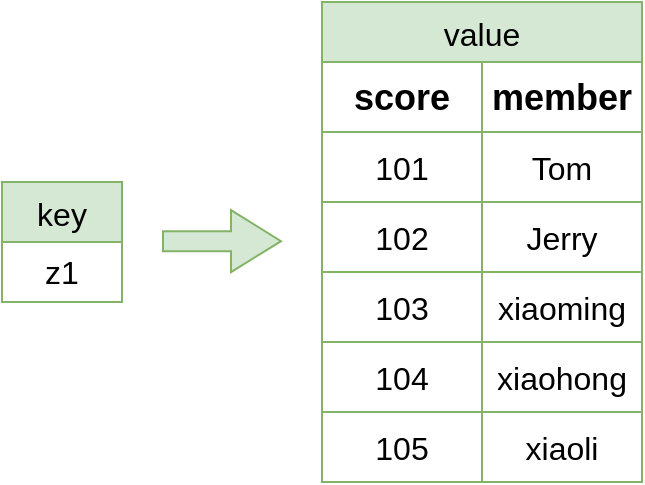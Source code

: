 <mxfile version="21.2.8" type="device">
  <diagram name="第 1 页" id="TCm7lx0ThvfOR70xTfOS">
    <mxGraphModel dx="863" dy="547" grid="1" gridSize="10" guides="1" tooltips="1" connect="1" arrows="1" fold="1" page="0" pageScale="1" pageWidth="3300" pageHeight="4681" math="0" shadow="0">
      <root>
        <mxCell id="0" />
        <mxCell id="1" parent="0" />
        <mxCell id="vqzRrdInAQj-gJYUa8gO-1" value="value" style="shape=table;startSize=30;container=1;collapsible=0;childLayout=tableLayout;strokeColor=#82b366;fontSize=16;fillColor=#d5e8d4;" vertex="1" parent="1">
          <mxGeometry x="200" y="40" width="160" height="240" as="geometry" />
        </mxCell>
        <mxCell id="vqzRrdInAQj-gJYUa8gO-2" value="" style="shape=tableRow;horizontal=0;startSize=0;swimlaneHead=0;swimlaneBody=0;strokeColor=inherit;top=0;left=0;bottom=0;right=0;collapsible=0;dropTarget=0;fillColor=none;points=[[0,0.5],[1,0.5]];portConstraint=eastwest;fontSize=16;" vertex="1" parent="vqzRrdInAQj-gJYUa8gO-1">
          <mxGeometry y="30" width="160" height="35" as="geometry" />
        </mxCell>
        <mxCell id="vqzRrdInAQj-gJYUa8gO-3" value="score" style="shape=partialRectangle;html=1;whiteSpace=wrap;connectable=0;strokeColor=inherit;overflow=hidden;fillColor=none;top=0;left=0;bottom=0;right=0;pointerEvents=1;fontSize=18;fontStyle=1" vertex="1" parent="vqzRrdInAQj-gJYUa8gO-2">
          <mxGeometry width="80" height="35" as="geometry">
            <mxRectangle width="80" height="35" as="alternateBounds" />
          </mxGeometry>
        </mxCell>
        <mxCell id="vqzRrdInAQj-gJYUa8gO-4" value="member" style="shape=partialRectangle;html=1;whiteSpace=wrap;connectable=0;strokeColor=inherit;overflow=hidden;fillColor=none;top=0;left=0;bottom=0;right=0;pointerEvents=1;fontSize=18;fontStyle=1" vertex="1" parent="vqzRrdInAQj-gJYUa8gO-2">
          <mxGeometry x="80" width="80" height="35" as="geometry">
            <mxRectangle width="80" height="35" as="alternateBounds" />
          </mxGeometry>
        </mxCell>
        <mxCell id="vqzRrdInAQj-gJYUa8gO-6" value="" style="shape=tableRow;horizontal=0;startSize=0;swimlaneHead=0;swimlaneBody=0;strokeColor=inherit;top=0;left=0;bottom=0;right=0;collapsible=0;dropTarget=0;fillColor=none;points=[[0,0.5],[1,0.5]];portConstraint=eastwest;fontSize=16;" vertex="1" parent="vqzRrdInAQj-gJYUa8gO-1">
          <mxGeometry y="65" width="160" height="35" as="geometry" />
        </mxCell>
        <mxCell id="vqzRrdInAQj-gJYUa8gO-7" value="101" style="shape=partialRectangle;html=1;whiteSpace=wrap;connectable=0;strokeColor=inherit;overflow=hidden;fillColor=none;top=0;left=0;bottom=0;right=0;pointerEvents=1;fontSize=16;" vertex="1" parent="vqzRrdInAQj-gJYUa8gO-6">
          <mxGeometry width="80" height="35" as="geometry">
            <mxRectangle width="80" height="35" as="alternateBounds" />
          </mxGeometry>
        </mxCell>
        <mxCell id="vqzRrdInAQj-gJYUa8gO-8" value="Tom" style="shape=partialRectangle;html=1;whiteSpace=wrap;connectable=0;strokeColor=inherit;overflow=hidden;fillColor=none;top=0;left=0;bottom=0;right=0;pointerEvents=1;fontSize=16;" vertex="1" parent="vqzRrdInAQj-gJYUa8gO-6">
          <mxGeometry x="80" width="80" height="35" as="geometry">
            <mxRectangle width="80" height="35" as="alternateBounds" />
          </mxGeometry>
        </mxCell>
        <mxCell id="vqzRrdInAQj-gJYUa8gO-10" value="" style="shape=tableRow;horizontal=0;startSize=0;swimlaneHead=0;swimlaneBody=0;strokeColor=inherit;top=0;left=0;bottom=0;right=0;collapsible=0;dropTarget=0;fillColor=none;points=[[0,0.5],[1,0.5]];portConstraint=eastwest;fontSize=16;" vertex="1" parent="vqzRrdInAQj-gJYUa8gO-1">
          <mxGeometry y="100" width="160" height="35" as="geometry" />
        </mxCell>
        <mxCell id="vqzRrdInAQj-gJYUa8gO-11" value="102" style="shape=partialRectangle;html=1;whiteSpace=wrap;connectable=0;strokeColor=inherit;overflow=hidden;fillColor=none;top=0;left=0;bottom=0;right=0;pointerEvents=1;fontSize=16;" vertex="1" parent="vqzRrdInAQj-gJYUa8gO-10">
          <mxGeometry width="80" height="35" as="geometry">
            <mxRectangle width="80" height="35" as="alternateBounds" />
          </mxGeometry>
        </mxCell>
        <mxCell id="vqzRrdInAQj-gJYUa8gO-12" value="Jerry" style="shape=partialRectangle;html=1;whiteSpace=wrap;connectable=0;strokeColor=inherit;overflow=hidden;fillColor=none;top=0;left=0;bottom=0;right=0;pointerEvents=1;fontSize=16;" vertex="1" parent="vqzRrdInAQj-gJYUa8gO-10">
          <mxGeometry x="80" width="80" height="35" as="geometry">
            <mxRectangle width="80" height="35" as="alternateBounds" />
          </mxGeometry>
        </mxCell>
        <mxCell id="vqzRrdInAQj-gJYUa8gO-14" style="shape=tableRow;horizontal=0;startSize=0;swimlaneHead=0;swimlaneBody=0;strokeColor=inherit;top=0;left=0;bottom=0;right=0;collapsible=0;dropTarget=0;fillColor=none;points=[[0,0.5],[1,0.5]];portConstraint=eastwest;fontSize=16;" vertex="1" parent="vqzRrdInAQj-gJYUa8gO-1">
          <mxGeometry y="135" width="160" height="35" as="geometry" />
        </mxCell>
        <mxCell id="vqzRrdInAQj-gJYUa8gO-15" value="103" style="shape=partialRectangle;html=1;whiteSpace=wrap;connectable=0;strokeColor=inherit;overflow=hidden;fillColor=none;top=0;left=0;bottom=0;right=0;pointerEvents=1;fontSize=16;" vertex="1" parent="vqzRrdInAQj-gJYUa8gO-14">
          <mxGeometry width="80" height="35" as="geometry">
            <mxRectangle width="80" height="35" as="alternateBounds" />
          </mxGeometry>
        </mxCell>
        <mxCell id="vqzRrdInAQj-gJYUa8gO-16" value="xiaoming" style="shape=partialRectangle;html=1;whiteSpace=wrap;connectable=0;strokeColor=inherit;overflow=hidden;fillColor=none;top=0;left=0;bottom=0;right=0;pointerEvents=1;fontSize=16;" vertex="1" parent="vqzRrdInAQj-gJYUa8gO-14">
          <mxGeometry x="80" width="80" height="35" as="geometry">
            <mxRectangle width="80" height="35" as="alternateBounds" />
          </mxGeometry>
        </mxCell>
        <mxCell id="vqzRrdInAQj-gJYUa8gO-17" style="shape=tableRow;horizontal=0;startSize=0;swimlaneHead=0;swimlaneBody=0;strokeColor=inherit;top=0;left=0;bottom=0;right=0;collapsible=0;dropTarget=0;fillColor=none;points=[[0,0.5],[1,0.5]];portConstraint=eastwest;fontSize=16;" vertex="1" parent="vqzRrdInAQj-gJYUa8gO-1">
          <mxGeometry y="170" width="160" height="35" as="geometry" />
        </mxCell>
        <mxCell id="vqzRrdInAQj-gJYUa8gO-18" value="104" style="shape=partialRectangle;html=1;whiteSpace=wrap;connectable=0;strokeColor=inherit;overflow=hidden;fillColor=none;top=0;left=0;bottom=0;right=0;pointerEvents=1;fontSize=16;" vertex="1" parent="vqzRrdInAQj-gJYUa8gO-17">
          <mxGeometry width="80" height="35" as="geometry">
            <mxRectangle width="80" height="35" as="alternateBounds" />
          </mxGeometry>
        </mxCell>
        <mxCell id="vqzRrdInAQj-gJYUa8gO-19" value="xiaohong" style="shape=partialRectangle;html=1;whiteSpace=wrap;connectable=0;strokeColor=inherit;overflow=hidden;fillColor=none;top=0;left=0;bottom=0;right=0;pointerEvents=1;fontSize=16;" vertex="1" parent="vqzRrdInAQj-gJYUa8gO-17">
          <mxGeometry x="80" width="80" height="35" as="geometry">
            <mxRectangle width="80" height="35" as="alternateBounds" />
          </mxGeometry>
        </mxCell>
        <mxCell id="vqzRrdInAQj-gJYUa8gO-20" style="shape=tableRow;horizontal=0;startSize=0;swimlaneHead=0;swimlaneBody=0;strokeColor=inherit;top=0;left=0;bottom=0;right=0;collapsible=0;dropTarget=0;fillColor=none;points=[[0,0.5],[1,0.5]];portConstraint=eastwest;fontSize=16;" vertex="1" parent="vqzRrdInAQj-gJYUa8gO-1">
          <mxGeometry y="205" width="160" height="35" as="geometry" />
        </mxCell>
        <mxCell id="vqzRrdInAQj-gJYUa8gO-21" value="105" style="shape=partialRectangle;html=1;whiteSpace=wrap;connectable=0;strokeColor=inherit;overflow=hidden;fillColor=none;top=0;left=0;bottom=0;right=0;pointerEvents=1;fontSize=16;" vertex="1" parent="vqzRrdInAQj-gJYUa8gO-20">
          <mxGeometry width="80" height="35" as="geometry">
            <mxRectangle width="80" height="35" as="alternateBounds" />
          </mxGeometry>
        </mxCell>
        <mxCell id="vqzRrdInAQj-gJYUa8gO-22" value="xiaoli" style="shape=partialRectangle;html=1;whiteSpace=wrap;connectable=0;strokeColor=inherit;overflow=hidden;fillColor=none;top=0;left=0;bottom=0;right=0;pointerEvents=1;fontSize=16;" vertex="1" parent="vqzRrdInAQj-gJYUa8gO-20">
          <mxGeometry x="80" width="80" height="35" as="geometry">
            <mxRectangle width="80" height="35" as="alternateBounds" />
          </mxGeometry>
        </mxCell>
        <mxCell id="vqzRrdInAQj-gJYUa8gO-23" value="key" style="shape=table;startSize=30;container=1;collapsible=0;childLayout=tableLayout;strokeColor=#82b366;fontSize=16;fillColor=#d5e8d4;" vertex="1" parent="1">
          <mxGeometry x="40" y="130" width="60" height="60" as="geometry" />
        </mxCell>
        <mxCell id="vqzRrdInAQj-gJYUa8gO-24" value="" style="shape=tableRow;horizontal=0;startSize=0;swimlaneHead=0;swimlaneBody=0;strokeColor=inherit;top=0;left=0;bottom=0;right=0;collapsible=0;dropTarget=0;fillColor=none;points=[[0,0.5],[1,0.5]];portConstraint=eastwest;fontSize=16;" vertex="1" parent="vqzRrdInAQj-gJYUa8gO-23">
          <mxGeometry y="30" width="60" height="30" as="geometry" />
        </mxCell>
        <mxCell id="vqzRrdInAQj-gJYUa8gO-25" value="z1" style="shape=partialRectangle;html=1;whiteSpace=wrap;connectable=0;strokeColor=inherit;overflow=hidden;fillColor=none;top=0;left=0;bottom=0;right=0;pointerEvents=1;fontSize=16;" vertex="1" parent="vqzRrdInAQj-gJYUa8gO-24">
          <mxGeometry width="60" height="30" as="geometry">
            <mxRectangle width="60" height="30" as="alternateBounds" />
          </mxGeometry>
        </mxCell>
        <mxCell id="vqzRrdInAQj-gJYUa8gO-36" value="" style="shape=flexArrow;endArrow=classic;html=1;rounded=0;fontSize=12;startSize=8;endSize=8;curved=1;fillColor=#d5e8d4;strokeColor=#82b366;" edge="1" parent="1">
          <mxGeometry width="50" height="50" relative="1" as="geometry">
            <mxPoint x="120" y="159.58" as="sourcePoint" />
            <mxPoint x="180" y="159.58" as="targetPoint" />
          </mxGeometry>
        </mxCell>
      </root>
    </mxGraphModel>
  </diagram>
</mxfile>
